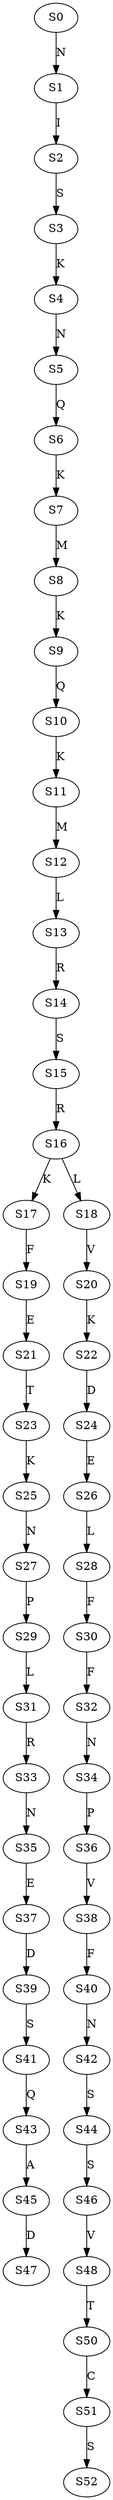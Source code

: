 strict digraph  {
	S0 -> S1 [ label = N ];
	S1 -> S2 [ label = I ];
	S2 -> S3 [ label = S ];
	S3 -> S4 [ label = K ];
	S4 -> S5 [ label = N ];
	S5 -> S6 [ label = Q ];
	S6 -> S7 [ label = K ];
	S7 -> S8 [ label = M ];
	S8 -> S9 [ label = K ];
	S9 -> S10 [ label = Q ];
	S10 -> S11 [ label = K ];
	S11 -> S12 [ label = M ];
	S12 -> S13 [ label = L ];
	S13 -> S14 [ label = R ];
	S14 -> S15 [ label = S ];
	S15 -> S16 [ label = R ];
	S16 -> S17 [ label = K ];
	S16 -> S18 [ label = L ];
	S17 -> S19 [ label = F ];
	S18 -> S20 [ label = V ];
	S19 -> S21 [ label = E ];
	S20 -> S22 [ label = K ];
	S21 -> S23 [ label = T ];
	S22 -> S24 [ label = D ];
	S23 -> S25 [ label = K ];
	S24 -> S26 [ label = E ];
	S25 -> S27 [ label = N ];
	S26 -> S28 [ label = L ];
	S27 -> S29 [ label = P ];
	S28 -> S30 [ label = F ];
	S29 -> S31 [ label = L ];
	S30 -> S32 [ label = F ];
	S31 -> S33 [ label = R ];
	S32 -> S34 [ label = N ];
	S33 -> S35 [ label = N ];
	S34 -> S36 [ label = P ];
	S35 -> S37 [ label = E ];
	S36 -> S38 [ label = V ];
	S37 -> S39 [ label = D ];
	S38 -> S40 [ label = F ];
	S39 -> S41 [ label = S ];
	S40 -> S42 [ label = N ];
	S41 -> S43 [ label = Q ];
	S42 -> S44 [ label = S ];
	S43 -> S45 [ label = A ];
	S44 -> S46 [ label = S ];
	S45 -> S47 [ label = D ];
	S46 -> S48 [ label = V ];
	S48 -> S50 [ label = T ];
	S50 -> S51 [ label = C ];
	S51 -> S52 [ label = S ];
}
